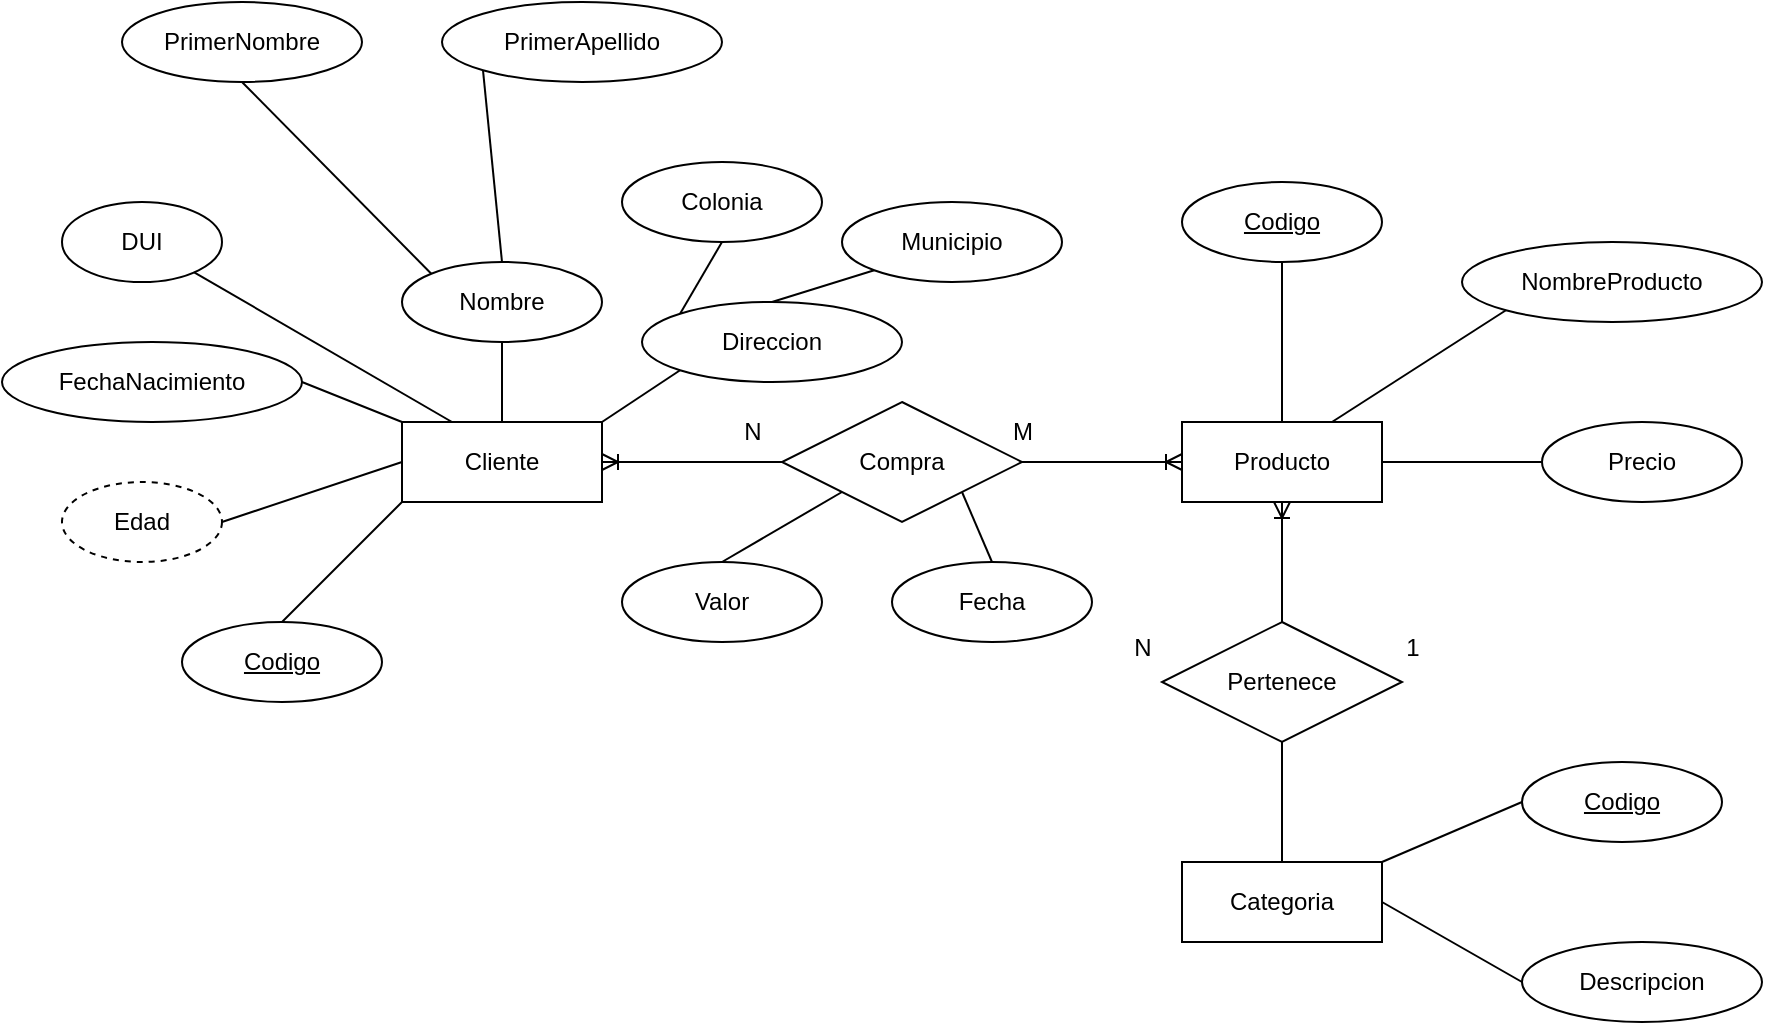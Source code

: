 <mxfile version="24.6.4" type="device">
  <diagram id="Nx66JzXAllgsJy0c9pGf" name="Página-1">
    <mxGraphModel dx="733" dy="556" grid="1" gridSize="10" guides="1" tooltips="1" connect="1" arrows="1" fold="1" page="1" pageScale="1" pageWidth="1169" pageHeight="1654" math="0" shadow="0">
      <root>
        <mxCell id="0" />
        <mxCell id="1" parent="0" />
        <mxCell id="tMuITUi_TO58t-93YCgm-4" value="PrimerNombre" style="ellipse;whiteSpace=wrap;html=1;align=center;" vertex="1" parent="1">
          <mxGeometry x="150" y="70" width="120" height="40" as="geometry" />
        </mxCell>
        <mxCell id="tMuITUi_TO58t-93YCgm-5" value="Nombre" style="ellipse;whiteSpace=wrap;html=1;align=center;" vertex="1" parent="1">
          <mxGeometry x="290" y="200" width="100" height="40" as="geometry" />
        </mxCell>
        <mxCell id="tMuITUi_TO58t-93YCgm-6" value="Cliente" style="whiteSpace=wrap;html=1;align=center;" vertex="1" parent="1">
          <mxGeometry x="290" y="280" width="100" height="40" as="geometry" />
        </mxCell>
        <mxCell id="tMuITUi_TO58t-93YCgm-7" value="PrimerApellido" style="ellipse;whiteSpace=wrap;html=1;align=center;" vertex="1" parent="1">
          <mxGeometry x="310" y="70" width="140" height="40" as="geometry" />
        </mxCell>
        <mxCell id="tMuITUi_TO58t-93YCgm-8" value="DUI" style="ellipse;whiteSpace=wrap;html=1;align=center;" vertex="1" parent="1">
          <mxGeometry x="120" y="170" width="80" height="40" as="geometry" />
        </mxCell>
        <mxCell id="tMuITUi_TO58t-93YCgm-9" value="FechaNacimiento" style="ellipse;whiteSpace=wrap;html=1;align=center;" vertex="1" parent="1">
          <mxGeometry x="90" y="240" width="150" height="40" as="geometry" />
        </mxCell>
        <mxCell id="tMuITUi_TO58t-93YCgm-10" value="Edad" style="ellipse;whiteSpace=wrap;html=1;align=center;dashed=1;" vertex="1" parent="1">
          <mxGeometry x="120" y="310" width="80" height="40" as="geometry" />
        </mxCell>
        <mxCell id="tMuITUi_TO58t-93YCgm-13" value="Codigo" style="ellipse;whiteSpace=wrap;html=1;align=center;fontStyle=4;" vertex="1" parent="1">
          <mxGeometry x="180" y="380" width="100" height="40" as="geometry" />
        </mxCell>
        <mxCell id="tMuITUi_TO58t-93YCgm-14" value="" style="endArrow=none;html=1;rounded=0;exitX=0.5;exitY=1;exitDx=0;exitDy=0;entryX=0;entryY=0;entryDx=0;entryDy=0;" edge="1" parent="1" source="tMuITUi_TO58t-93YCgm-4" target="tMuITUi_TO58t-93YCgm-5">
          <mxGeometry relative="1" as="geometry">
            <mxPoint x="290" y="300" as="sourcePoint" />
            <mxPoint x="450" y="300" as="targetPoint" />
          </mxGeometry>
        </mxCell>
        <mxCell id="tMuITUi_TO58t-93YCgm-15" value="" style="endArrow=none;html=1;rounded=0;exitX=0;exitY=1;exitDx=0;exitDy=0;entryX=0.5;entryY=0;entryDx=0;entryDy=0;" edge="1" parent="1" source="tMuITUi_TO58t-93YCgm-7" target="tMuITUi_TO58t-93YCgm-5">
          <mxGeometry relative="1" as="geometry">
            <mxPoint x="290" y="300" as="sourcePoint" />
            <mxPoint x="450" y="300" as="targetPoint" />
          </mxGeometry>
        </mxCell>
        <mxCell id="tMuITUi_TO58t-93YCgm-16" value="" style="endArrow=none;html=1;rounded=0;entryX=0.25;entryY=0;entryDx=0;entryDy=0;" edge="1" parent="1" source="tMuITUi_TO58t-93YCgm-8" target="tMuITUi_TO58t-93YCgm-6">
          <mxGeometry relative="1" as="geometry">
            <mxPoint x="260" y="300" as="sourcePoint" />
            <mxPoint x="420" y="300" as="targetPoint" />
          </mxGeometry>
        </mxCell>
        <mxCell id="tMuITUi_TO58t-93YCgm-17" value="" style="endArrow=none;html=1;rounded=0;exitX=0.5;exitY=1;exitDx=0;exitDy=0;entryX=0.5;entryY=0;entryDx=0;entryDy=0;" edge="1" parent="1" source="tMuITUi_TO58t-93YCgm-5" target="tMuITUi_TO58t-93YCgm-6">
          <mxGeometry relative="1" as="geometry">
            <mxPoint x="260" y="300" as="sourcePoint" />
            <mxPoint x="420" y="300" as="targetPoint" />
          </mxGeometry>
        </mxCell>
        <mxCell id="tMuITUi_TO58t-93YCgm-18" value="" style="endArrow=none;html=1;rounded=0;exitX=1;exitY=0.5;exitDx=0;exitDy=0;entryX=0;entryY=0;entryDx=0;entryDy=0;" edge="1" parent="1" source="tMuITUi_TO58t-93YCgm-9" target="tMuITUi_TO58t-93YCgm-6">
          <mxGeometry relative="1" as="geometry">
            <mxPoint x="260" y="300" as="sourcePoint" />
            <mxPoint x="420" y="300" as="targetPoint" />
          </mxGeometry>
        </mxCell>
        <mxCell id="tMuITUi_TO58t-93YCgm-19" value="" style="endArrow=none;html=1;rounded=0;exitX=1;exitY=0.5;exitDx=0;exitDy=0;entryX=0;entryY=0.5;entryDx=0;entryDy=0;" edge="1" parent="1" source="tMuITUi_TO58t-93YCgm-10" target="tMuITUi_TO58t-93YCgm-6">
          <mxGeometry relative="1" as="geometry">
            <mxPoint x="260" y="300" as="sourcePoint" />
            <mxPoint x="420" y="300" as="targetPoint" />
          </mxGeometry>
        </mxCell>
        <mxCell id="tMuITUi_TO58t-93YCgm-20" value="" style="endArrow=none;html=1;rounded=0;exitX=0.5;exitY=0;exitDx=0;exitDy=0;entryX=0;entryY=1;entryDx=0;entryDy=0;" edge="1" parent="1" source="tMuITUi_TO58t-93YCgm-13" target="tMuITUi_TO58t-93YCgm-6">
          <mxGeometry relative="1" as="geometry">
            <mxPoint x="260" y="300" as="sourcePoint" />
            <mxPoint x="420" y="300" as="targetPoint" />
          </mxGeometry>
        </mxCell>
        <mxCell id="tMuITUi_TO58t-93YCgm-21" value="Compra" style="shape=rhombus;perimeter=rhombusPerimeter;whiteSpace=wrap;html=1;align=center;" vertex="1" parent="1">
          <mxGeometry x="480" y="270" width="120" height="60" as="geometry" />
        </mxCell>
        <mxCell id="tMuITUi_TO58t-93YCgm-23" value="" style="edgeStyle=entityRelationEdgeStyle;fontSize=12;html=1;endArrow=ERoneToMany;rounded=0;entryX=1;entryY=0.5;entryDx=0;entryDy=0;" edge="1" parent="1" source="tMuITUi_TO58t-93YCgm-21" target="tMuITUi_TO58t-93YCgm-6">
          <mxGeometry width="100" height="100" relative="1" as="geometry">
            <mxPoint x="490" y="350" as="sourcePoint" />
            <mxPoint x="590" y="250" as="targetPoint" />
          </mxGeometry>
        </mxCell>
        <mxCell id="tMuITUi_TO58t-93YCgm-24" value="N" style="text;html=1;align=center;verticalAlign=middle;resizable=0;points=[];autosize=1;strokeColor=none;fillColor=none;" vertex="1" parent="1">
          <mxGeometry x="450" y="270" width="30" height="30" as="geometry" />
        </mxCell>
        <mxCell id="tMuITUi_TO58t-93YCgm-25" value="Producto" style="whiteSpace=wrap;html=1;align=center;" vertex="1" parent="1">
          <mxGeometry x="680" y="280" width="100" height="40" as="geometry" />
        </mxCell>
        <mxCell id="tMuITUi_TO58t-93YCgm-26" value="" style="edgeStyle=entityRelationEdgeStyle;fontSize=12;html=1;endArrow=ERoneToMany;rounded=0;entryX=0;entryY=0.5;entryDx=0;entryDy=0;exitX=1;exitY=0.5;exitDx=0;exitDy=0;" edge="1" parent="1" source="tMuITUi_TO58t-93YCgm-21" target="tMuITUi_TO58t-93YCgm-25">
          <mxGeometry width="100" height="100" relative="1" as="geometry">
            <mxPoint x="570" y="350" as="sourcePoint" />
            <mxPoint x="670" y="250" as="targetPoint" />
          </mxGeometry>
        </mxCell>
        <mxCell id="tMuITUi_TO58t-93YCgm-27" value="M" style="text;html=1;align=center;verticalAlign=middle;resizable=0;points=[];autosize=1;strokeColor=none;fillColor=none;" vertex="1" parent="1">
          <mxGeometry x="585" y="270" width="30" height="30" as="geometry" />
        </mxCell>
        <mxCell id="tMuITUi_TO58t-93YCgm-28" value="Valor" style="ellipse;whiteSpace=wrap;html=1;align=center;" vertex="1" parent="1">
          <mxGeometry x="400" y="350" width="100" height="40" as="geometry" />
        </mxCell>
        <mxCell id="tMuITUi_TO58t-93YCgm-29" value="" style="endArrow=none;html=1;rounded=0;exitX=0.5;exitY=0;exitDx=0;exitDy=0;entryX=0;entryY=1;entryDx=0;entryDy=0;" edge="1" parent="1" source="tMuITUi_TO58t-93YCgm-28" target="tMuITUi_TO58t-93YCgm-21">
          <mxGeometry relative="1" as="geometry">
            <mxPoint x="490" y="300" as="sourcePoint" />
            <mxPoint x="650" y="300" as="targetPoint" />
          </mxGeometry>
        </mxCell>
        <mxCell id="tMuITUi_TO58t-93YCgm-30" value="Fecha" style="ellipse;whiteSpace=wrap;html=1;align=center;" vertex="1" parent="1">
          <mxGeometry x="535" y="350" width="100" height="40" as="geometry" />
        </mxCell>
        <mxCell id="tMuITUi_TO58t-93YCgm-31" value="" style="endArrow=none;html=1;rounded=0;exitX=1;exitY=1;exitDx=0;exitDy=0;entryX=0.5;entryY=0;entryDx=0;entryDy=0;" edge="1" parent="1" source="tMuITUi_TO58t-93YCgm-21" target="tMuITUi_TO58t-93YCgm-30">
          <mxGeometry relative="1" as="geometry">
            <mxPoint x="490" y="300" as="sourcePoint" />
            <mxPoint x="650" y="300" as="targetPoint" />
          </mxGeometry>
        </mxCell>
        <mxCell id="tMuITUi_TO58t-93YCgm-32" value="Codigo" style="ellipse;whiteSpace=wrap;html=1;align=center;fontStyle=4;" vertex="1" parent="1">
          <mxGeometry x="680" y="160" width="100" height="40" as="geometry" />
        </mxCell>
        <mxCell id="tMuITUi_TO58t-93YCgm-33" value="" style="endArrow=none;html=1;rounded=0;exitX=0.5;exitY=1;exitDx=0;exitDy=0;entryX=0.5;entryY=0;entryDx=0;entryDy=0;" edge="1" parent="1" source="tMuITUi_TO58t-93YCgm-32" target="tMuITUi_TO58t-93YCgm-25">
          <mxGeometry relative="1" as="geometry">
            <mxPoint x="550" y="300" as="sourcePoint" />
            <mxPoint x="710" y="300" as="targetPoint" />
          </mxGeometry>
        </mxCell>
        <mxCell id="tMuITUi_TO58t-93YCgm-34" value="Direccion" style="ellipse;whiteSpace=wrap;html=1;align=center;" vertex="1" parent="1">
          <mxGeometry x="410" y="220" width="130" height="40" as="geometry" />
        </mxCell>
        <mxCell id="tMuITUi_TO58t-93YCgm-35" value="" style="endArrow=none;html=1;rounded=0;exitX=1;exitY=0;exitDx=0;exitDy=0;entryX=0;entryY=1;entryDx=0;entryDy=0;" edge="1" parent="1" source="tMuITUi_TO58t-93YCgm-6" target="tMuITUi_TO58t-93YCgm-34">
          <mxGeometry relative="1" as="geometry">
            <mxPoint x="460" y="300" as="sourcePoint" />
            <mxPoint x="620" y="300" as="targetPoint" />
          </mxGeometry>
        </mxCell>
        <mxCell id="tMuITUi_TO58t-93YCgm-36" value="Colonia" style="ellipse;whiteSpace=wrap;html=1;align=center;" vertex="1" parent="1">
          <mxGeometry x="400" y="150" width="100" height="40" as="geometry" />
        </mxCell>
        <mxCell id="tMuITUi_TO58t-93YCgm-37" value="Municipio" style="ellipse;whiteSpace=wrap;html=1;align=center;" vertex="1" parent="1">
          <mxGeometry x="510" y="170" width="110" height="40" as="geometry" />
        </mxCell>
        <mxCell id="tMuITUi_TO58t-93YCgm-38" value="" style="endArrow=none;html=1;rounded=0;exitX=0;exitY=0;exitDx=0;exitDy=0;entryX=0.5;entryY=1;entryDx=0;entryDy=0;" edge="1" parent="1" source="tMuITUi_TO58t-93YCgm-34" target="tMuITUi_TO58t-93YCgm-36">
          <mxGeometry relative="1" as="geometry">
            <mxPoint x="460" y="300" as="sourcePoint" />
            <mxPoint x="620" y="300" as="targetPoint" />
          </mxGeometry>
        </mxCell>
        <mxCell id="tMuITUi_TO58t-93YCgm-39" value="" style="endArrow=none;html=1;rounded=0;exitX=0.5;exitY=0;exitDx=0;exitDy=0;entryX=0;entryY=1;entryDx=0;entryDy=0;" edge="1" parent="1" source="tMuITUi_TO58t-93YCgm-34" target="tMuITUi_TO58t-93YCgm-37">
          <mxGeometry relative="1" as="geometry">
            <mxPoint x="460" y="300" as="sourcePoint" />
            <mxPoint x="620" y="300" as="targetPoint" />
          </mxGeometry>
        </mxCell>
        <mxCell id="tMuITUi_TO58t-93YCgm-40" value="NombreProducto" style="ellipse;whiteSpace=wrap;html=1;align=center;" vertex="1" parent="1">
          <mxGeometry x="820" y="190" width="150" height="40" as="geometry" />
        </mxCell>
        <mxCell id="tMuITUi_TO58t-93YCgm-41" value="" style="endArrow=none;html=1;rounded=0;exitX=0.75;exitY=0;exitDx=0;exitDy=0;entryX=0;entryY=1;entryDx=0;entryDy=0;" edge="1" parent="1" source="tMuITUi_TO58t-93YCgm-25" target="tMuITUi_TO58t-93YCgm-40">
          <mxGeometry relative="1" as="geometry">
            <mxPoint x="780" y="300" as="sourcePoint" />
            <mxPoint x="940" y="300" as="targetPoint" />
          </mxGeometry>
        </mxCell>
        <mxCell id="tMuITUi_TO58t-93YCgm-43" value="Precio" style="ellipse;whiteSpace=wrap;html=1;align=center;" vertex="1" parent="1">
          <mxGeometry x="860" y="280" width="100" height="40" as="geometry" />
        </mxCell>
        <mxCell id="tMuITUi_TO58t-93YCgm-44" value="" style="endArrow=none;html=1;rounded=0;exitX=1;exitY=0.5;exitDx=0;exitDy=0;" edge="1" parent="1" source="tMuITUi_TO58t-93YCgm-25">
          <mxGeometry relative="1" as="geometry">
            <mxPoint x="790" y="300" as="sourcePoint" />
            <mxPoint x="860" y="300" as="targetPoint" />
          </mxGeometry>
        </mxCell>
        <mxCell id="tMuITUi_TO58t-93YCgm-46" value="Pertenece" style="shape=rhombus;perimeter=rhombusPerimeter;whiteSpace=wrap;html=1;align=center;" vertex="1" parent="1">
          <mxGeometry x="670" y="380" width="120" height="60" as="geometry" />
        </mxCell>
        <mxCell id="tMuITUi_TO58t-93YCgm-49" value="" style="endArrow=none;html=1;rounded=0;exitX=0.5;exitY=1;exitDx=0;exitDy=0;entryX=0.5;entryY=0;entryDx=0;entryDy=0;startArrow=ERoneToMany;startFill=0;" edge="1" parent="1" source="tMuITUi_TO58t-93YCgm-25" target="tMuITUi_TO58t-93YCgm-46">
          <mxGeometry relative="1" as="geometry">
            <mxPoint x="660" y="360" as="sourcePoint" />
            <mxPoint x="820" y="360" as="targetPoint" />
          </mxGeometry>
        </mxCell>
        <mxCell id="tMuITUi_TO58t-93YCgm-50" value="N" style="text;html=1;align=center;verticalAlign=middle;resizable=0;points=[];autosize=1;strokeColor=none;fillColor=none;" vertex="1" parent="1">
          <mxGeometry x="645" y="378" width="30" height="30" as="geometry" />
        </mxCell>
        <mxCell id="tMuITUi_TO58t-93YCgm-51" value="1" style="text;html=1;align=center;verticalAlign=middle;resizable=0;points=[];autosize=1;strokeColor=none;fillColor=none;" vertex="1" parent="1">
          <mxGeometry x="780" y="378" width="30" height="30" as="geometry" />
        </mxCell>
        <mxCell id="tMuITUi_TO58t-93YCgm-53" value="Categoria" style="whiteSpace=wrap;html=1;align=center;" vertex="1" parent="1">
          <mxGeometry x="680" y="500" width="100" height="40" as="geometry" />
        </mxCell>
        <mxCell id="tMuITUi_TO58t-93YCgm-54" value="" style="endArrow=none;html=1;rounded=0;exitX=0.5;exitY=1;exitDx=0;exitDy=0;" edge="1" parent="1" source="tMuITUi_TO58t-93YCgm-46" target="tMuITUi_TO58t-93YCgm-53">
          <mxGeometry relative="1" as="geometry">
            <mxPoint x="690" y="560" as="sourcePoint" />
            <mxPoint x="850" y="560" as="targetPoint" />
          </mxGeometry>
        </mxCell>
        <mxCell id="tMuITUi_TO58t-93YCgm-55" value="Codigo" style="ellipse;whiteSpace=wrap;html=1;align=center;fontStyle=4;" vertex="1" parent="1">
          <mxGeometry x="850" y="450" width="100" height="40" as="geometry" />
        </mxCell>
        <mxCell id="tMuITUi_TO58t-93YCgm-56" value="Descripcion" style="ellipse;whiteSpace=wrap;html=1;align=center;" vertex="1" parent="1">
          <mxGeometry x="850" y="540" width="120" height="40" as="geometry" />
        </mxCell>
        <mxCell id="tMuITUi_TO58t-93YCgm-57" value="" style="endArrow=none;html=1;rounded=0;exitX=1;exitY=0;exitDx=0;exitDy=0;entryX=0;entryY=0.5;entryDx=0;entryDy=0;" edge="1" parent="1" source="tMuITUi_TO58t-93YCgm-53" target="tMuITUi_TO58t-93YCgm-55">
          <mxGeometry relative="1" as="geometry">
            <mxPoint x="860" y="550" as="sourcePoint" />
            <mxPoint x="1020" y="550" as="targetPoint" />
          </mxGeometry>
        </mxCell>
        <mxCell id="tMuITUi_TO58t-93YCgm-58" value="" style="endArrow=none;html=1;rounded=0;exitX=1;exitY=0.5;exitDx=0;exitDy=0;entryX=0;entryY=0.5;entryDx=0;entryDy=0;" edge="1" parent="1" source="tMuITUi_TO58t-93YCgm-53" target="tMuITUi_TO58t-93YCgm-56">
          <mxGeometry relative="1" as="geometry">
            <mxPoint x="860" y="550" as="sourcePoint" />
            <mxPoint x="1020" y="550" as="targetPoint" />
          </mxGeometry>
        </mxCell>
      </root>
    </mxGraphModel>
  </diagram>
</mxfile>
